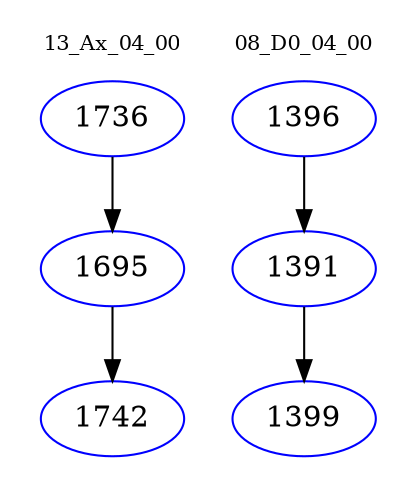 digraph{
subgraph cluster_0 {
color = white
label = "13_Ax_04_00";
fontsize=10;
T0_1736 [label="1736", color="blue"]
T0_1736 -> T0_1695 [color="black"]
T0_1695 [label="1695", color="blue"]
T0_1695 -> T0_1742 [color="black"]
T0_1742 [label="1742", color="blue"]
}
subgraph cluster_1 {
color = white
label = "08_D0_04_00";
fontsize=10;
T1_1396 [label="1396", color="blue"]
T1_1396 -> T1_1391 [color="black"]
T1_1391 [label="1391", color="blue"]
T1_1391 -> T1_1399 [color="black"]
T1_1399 [label="1399", color="blue"]
}
}
